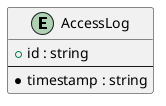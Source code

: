 @startuml erd

entity "AccessLog" as AccessLog {
    + id : string
    --
    * timestamp : string
}

@enduml